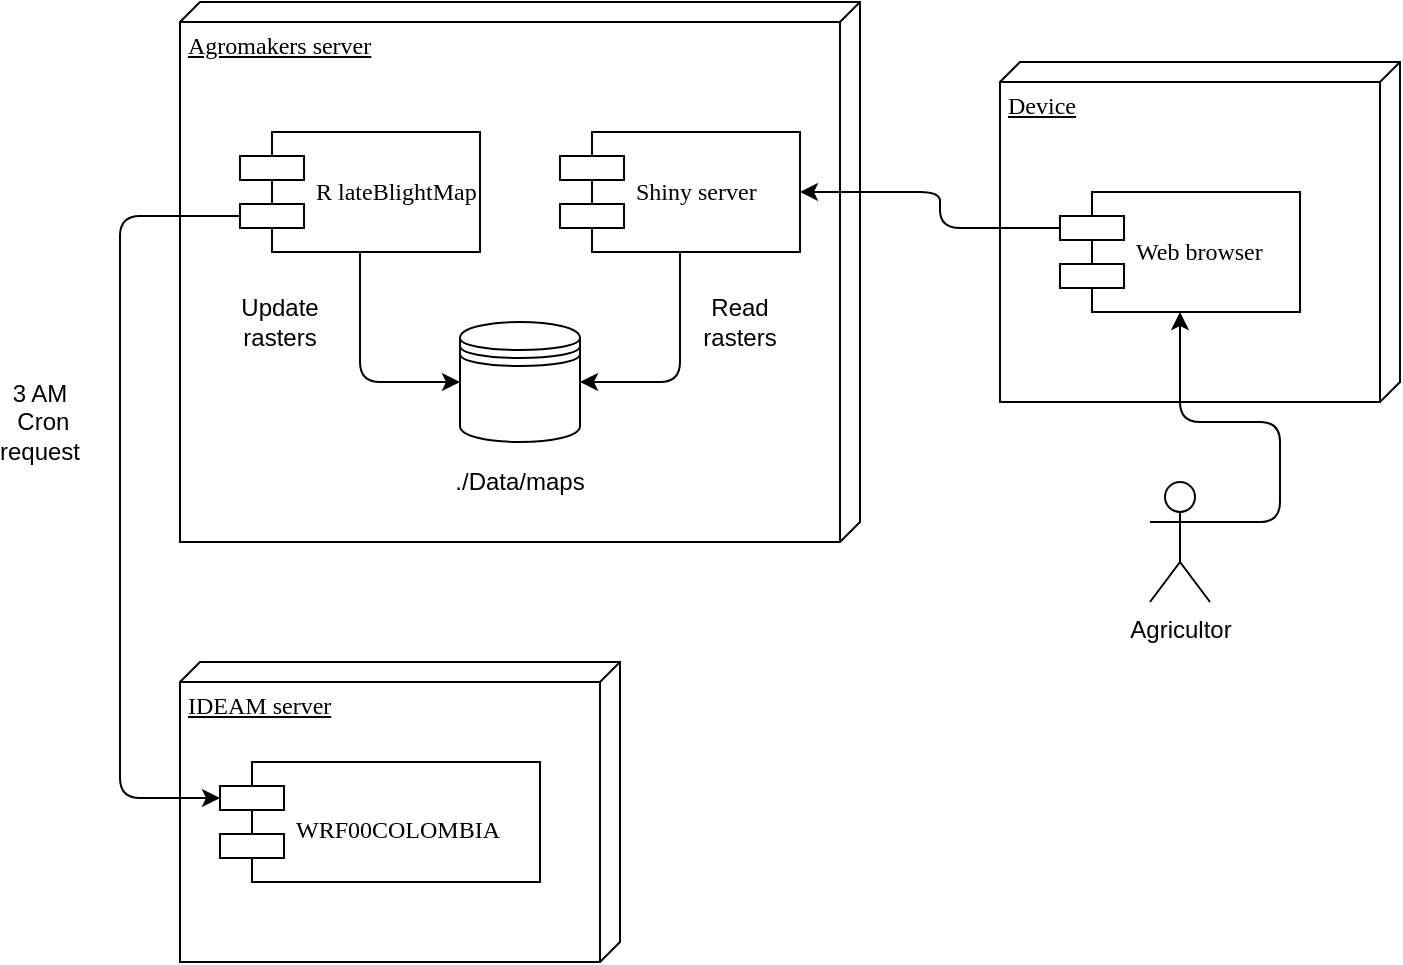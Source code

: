 <mxfile version="13.6.6" type="github"><diagram name="Page-1" id="5f0bae14-7c28-e335-631c-24af17079c00"><mxGraphModel dx="946" dy="662" grid="1" gridSize="10" guides="1" tooltips="1" connect="1" arrows="1" fold="1" page="1" pageScale="1" pageWidth="1100" pageHeight="850" background="#ffffff" math="0" shadow="0"><root><mxCell id="0"/><mxCell id="1" parent="0"/><mxCell id="39150e848f15840c-1" value="Agromakers server" style="verticalAlign=top;align=left;spacingTop=8;spacingLeft=2;spacingRight=12;shape=cube;size=10;direction=south;fontStyle=4;html=1;rounded=0;shadow=0;comic=0;labelBackgroundColor=none;strokeWidth=1;fontFamily=Verdana;fontSize=12" parent="1" vertex="1"><mxGeometry x="120" y="70" width="340" height="270" as="geometry"/></mxCell><mxCell id="39150e848f15840c-2" value="Device" style="verticalAlign=top;align=left;spacingTop=8;spacingLeft=2;spacingRight=12;shape=cube;size=10;direction=south;fontStyle=4;html=1;rounded=0;shadow=0;comic=0;labelBackgroundColor=none;strokeWidth=1;fontFamily=Verdana;fontSize=12" parent="1" vertex="1"><mxGeometry x="530" y="100" width="200" height="170" as="geometry"/></mxCell><mxCell id="39150e848f15840c-5" value="Shiny server&amp;nbsp;" style="shape=component;align=left;spacingLeft=36;rounded=0;shadow=0;comic=0;labelBackgroundColor=none;strokeWidth=1;fontFamily=Verdana;fontSize=12;html=1;" parent="1" vertex="1"><mxGeometry x="310" y="135" width="120" height="60" as="geometry"/></mxCell><mxCell id="39150e848f15840c-7" value="Web browser" style="shape=component;align=left;spacingLeft=36;rounded=0;shadow=0;comic=0;labelBackgroundColor=none;strokeWidth=1;fontFamily=Verdana;fontSize=12;html=1;" parent="1" vertex="1"><mxGeometry x="560" y="165" width="120" height="60" as="geometry"/></mxCell><mxCell id="-749vNsAPJGK6PKqlMmM-1" value="R lateBlightMap" style="shape=component;align=left;spacingLeft=36;rounded=0;shadow=0;comic=0;labelBackgroundColor=none;strokeWidth=1;fontFamily=Verdana;fontSize=12;html=1;" parent="1" vertex="1"><mxGeometry x="150" y="135" width="120" height="60" as="geometry"/></mxCell><mxCell id="-749vNsAPJGK6PKqlMmM-2" value="" style="shape=datastore;whiteSpace=wrap;html=1;" parent="1" vertex="1"><mxGeometry x="260" y="230" width="60" height="60" as="geometry"/></mxCell><mxCell id="-749vNsAPJGK6PKqlMmM-3" value="" style="endArrow=classic;html=1;entryX=1;entryY=0.5;entryDx=0;entryDy=0;exitX=0.5;exitY=1;exitDx=0;exitDy=0;" parent="1" source="39150e848f15840c-5" target="-749vNsAPJGK6PKqlMmM-2" edge="1"><mxGeometry width="50" height="50" relative="1" as="geometry"><mxPoint x="200" y="400" as="sourcePoint"/><mxPoint x="250" y="350" as="targetPoint"/><Array as="points"><mxPoint x="370" y="260"/></Array></mxGeometry></mxCell><mxCell id="-749vNsAPJGK6PKqlMmM-4" value="" style="endArrow=classic;html=1;exitX=0.5;exitY=1;exitDx=0;exitDy=0;entryX=0;entryY=0.5;entryDx=0;entryDy=0;" parent="1" source="-749vNsAPJGK6PKqlMmM-1" target="-749vNsAPJGK6PKqlMmM-2" edge="1"><mxGeometry width="50" height="50" relative="1" as="geometry"><mxPoint x="230" y="440" as="sourcePoint"/><mxPoint x="280" y="390" as="targetPoint"/><Array as="points"><mxPoint x="210" y="260"/></Array></mxGeometry></mxCell><mxCell id="-749vNsAPJGK6PKqlMmM-5" value="Read rasters" style="text;html=1;strokeColor=none;fillColor=none;align=center;verticalAlign=middle;whiteSpace=wrap;rounded=0;" parent="1" vertex="1"><mxGeometry x="380" y="220" width="40" height="20" as="geometry"/></mxCell><mxCell id="-749vNsAPJGK6PKqlMmM-7" value="Update rasters" style="text;html=1;strokeColor=none;fillColor=none;align=center;verticalAlign=middle;whiteSpace=wrap;rounded=0;" parent="1" vertex="1"><mxGeometry x="150" y="220" width="40" height="20" as="geometry"/></mxCell><mxCell id="-749vNsAPJGK6PKqlMmM-8" value="IDEAM server" style="verticalAlign=top;align=left;spacingTop=8;spacingLeft=2;spacingRight=12;shape=cube;size=10;direction=south;fontStyle=4;html=1;rounded=0;shadow=0;comic=0;labelBackgroundColor=none;strokeWidth=1;fontFamily=Verdana;fontSize=12" parent="1" vertex="1"><mxGeometry x="120" y="400" width="220" height="150" as="geometry"/></mxCell><mxCell id="-749vNsAPJGK6PKqlMmM-9" value="&lt;h1&gt;&lt;font style=&quot;font-size: 12px ; font-weight: normal&quot;&gt;WRF00COLOMBIA&lt;/font&gt;&lt;/h1&gt;" style="shape=component;align=left;spacingLeft=36;rounded=0;shadow=0;comic=0;labelBackgroundColor=none;strokeWidth=1;fontFamily=Verdana;fontSize=12;html=1;" parent="1" vertex="1"><mxGeometry x="140" y="450" width="160" height="60" as="geometry"/></mxCell><mxCell id="-749vNsAPJGK6PKqlMmM-10" value="" style="endArrow=classic;html=1;entryX=0;entryY=0.3;entryDx=0;entryDy=0;exitX=0;exitY=0.7;exitDx=0;exitDy=0;" parent="1" source="-749vNsAPJGK6PKqlMmM-1" target="-749vNsAPJGK6PKqlMmM-9" edge="1"><mxGeometry width="50" height="50" relative="1" as="geometry"><mxPoint x="390" y="440" as="sourcePoint"/><mxPoint x="440" y="390" as="targetPoint"/><Array as="points"><mxPoint x="90" y="177"/><mxPoint x="90" y="468"/></Array></mxGeometry></mxCell><mxCell id="-749vNsAPJGK6PKqlMmM-11" value="3 AM &amp;nbsp;Cron request" style="text;html=1;strokeColor=none;fillColor=none;align=center;verticalAlign=middle;whiteSpace=wrap;rounded=0;" parent="1" vertex="1"><mxGeometry x="30" y="270" width="40" height="20" as="geometry"/></mxCell><mxCell id="-749vNsAPJGK6PKqlMmM-13" value="" style="endArrow=classic;html=1;entryX=1;entryY=0.5;entryDx=0;entryDy=0;exitX=0;exitY=0.3;exitDx=0;exitDy=0;" parent="1" source="39150e848f15840c-7" target="39150e848f15840c-5" edge="1"><mxGeometry width="50" height="50" relative="1" as="geometry"><mxPoint x="440" y="390" as="sourcePoint"/><mxPoint x="490" y="340" as="targetPoint"/><Array as="points"><mxPoint x="500" y="183"/><mxPoint x="500" y="165"/></Array></mxGeometry></mxCell><mxCell id="-749vNsAPJGK6PKqlMmM-14" value="Agricultor" style="shape=umlActor;verticalLabelPosition=bottom;verticalAlign=top;html=1;outlineConnect=0;" parent="1" vertex="1"><mxGeometry x="605" y="310" width="30" height="60" as="geometry"/></mxCell><mxCell id="-749vNsAPJGK6PKqlMmM-16" value="" style="endArrow=classic;html=1;entryX=0.5;entryY=1;entryDx=0;entryDy=0;exitX=1;exitY=0.333;exitDx=0;exitDy=0;exitPerimeter=0;" parent="1" source="-749vNsAPJGK6PKqlMmM-14" target="39150e848f15840c-7" edge="1"><mxGeometry width="50" height="50" relative="1" as="geometry"><mxPoint x="440" y="320" as="sourcePoint"/><mxPoint x="490" y="270" as="targetPoint"/><Array as="points"><mxPoint x="670" y="330"/><mxPoint x="670" y="280"/><mxPoint x="620" y="280"/></Array></mxGeometry></mxCell><mxCell id="-749vNsAPJGK6PKqlMmM-17" value="./Data/maps" style="text;html=1;strokeColor=none;fillColor=none;align=center;verticalAlign=middle;whiteSpace=wrap;rounded=0;" parent="1" vertex="1"><mxGeometry x="270" y="300" width="40" height="20" as="geometry"/></mxCell></root></mxGraphModel></diagram></mxfile>